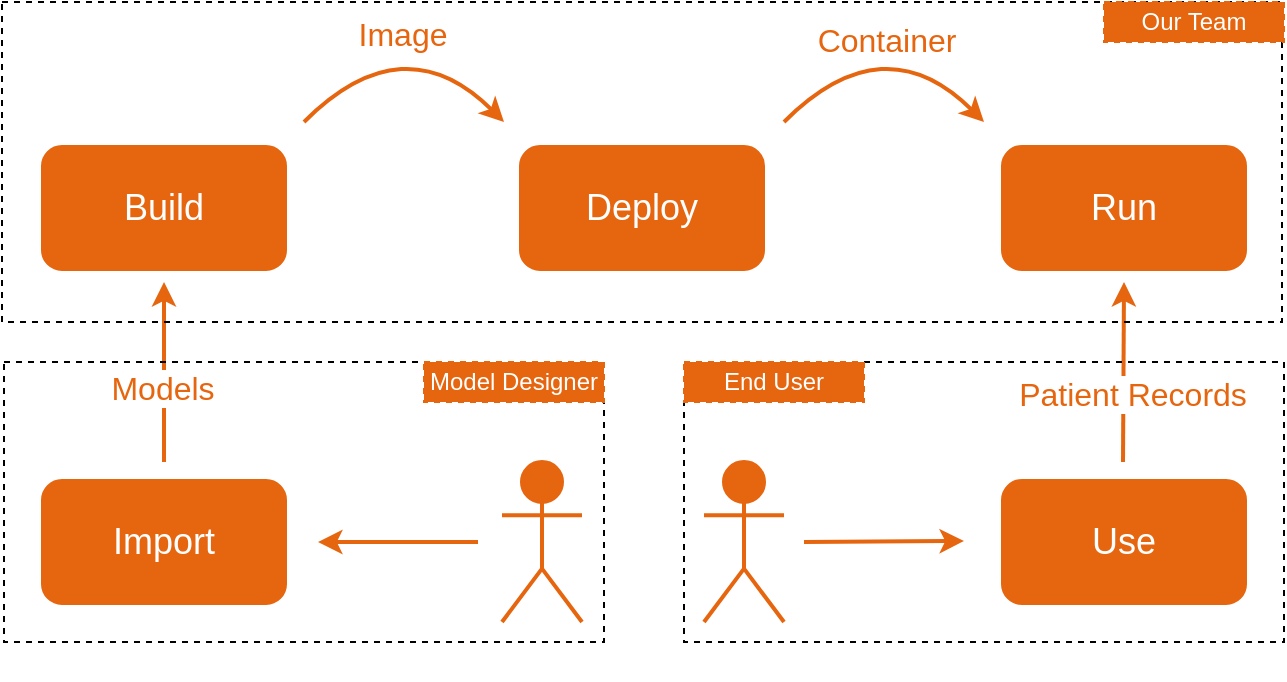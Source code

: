 <mxfile version="17.2.1" type="github">
  <diagram id="mJyL_BlL9cWq7qoCwr34" name="Page-1">
    <mxGraphModel dx="880" dy="560" grid="0" gridSize="10" guides="1" tooltips="1" connect="1" arrows="1" fold="1" page="1" pageScale="1" pageWidth="827" pageHeight="1169" background="none" math="0" shadow="0">
      <root>
        <mxCell id="0" />
        <mxCell id="1" parent="0" />
        <mxCell id="4MG40RaIR5A7FEPSrc4y-7" value="Build" style="rounded=1;whiteSpace=wrap;html=1;sketch=0;fontSize=18;fontColor=#FFFFFF;strokeColor=#E6650F;strokeWidth=3;fillColor=#E6650F;" parent="1" vertex="1">
          <mxGeometry x="80" y="153" width="120" height="60" as="geometry" />
        </mxCell>
        <mxCell id="4MG40RaIR5A7FEPSrc4y-8" value="Deploy" style="rounded=1;whiteSpace=wrap;html=1;sketch=0;fontSize=18;fontColor=#FFFFFF;strokeColor=#E6650F;strokeWidth=3;fillColor=#E6650F;" parent="1" vertex="1">
          <mxGeometry x="319" y="153" width="120" height="60" as="geometry" />
        </mxCell>
        <mxCell id="4MG40RaIR5A7FEPSrc4y-9" value="Run" style="rounded=1;whiteSpace=wrap;html=1;sketch=0;fontSize=18;fontColor=#FFFFFF;strokeColor=#E6650F;strokeWidth=3;fillColor=#E6650F;" parent="1" vertex="1">
          <mxGeometry x="560" y="153" width="120" height="60" as="geometry" />
        </mxCell>
        <mxCell id="4MG40RaIR5A7FEPSrc4y-10" value="Import" style="rounded=1;whiteSpace=wrap;html=1;sketch=0;fontSize=18;fontColor=#FFFFFF;strokeColor=#E6650F;strokeWidth=3;fillColor=#E6650F;" parent="1" vertex="1">
          <mxGeometry x="80" y="320" width="120" height="60" as="geometry" />
        </mxCell>
        <mxCell id="4MG40RaIR5A7FEPSrc4y-12" value="Use" style="rounded=1;whiteSpace=wrap;html=1;sketch=0;fontSize=18;fontColor=#FFFFFF;strokeColor=#E6650F;strokeWidth=3;fillColor=#E6650F;" parent="1" vertex="1">
          <mxGeometry x="560" y="320" width="120" height="60" as="geometry" />
        </mxCell>
        <mxCell id="4MG40RaIR5A7FEPSrc4y-13" value="Actor" style="shape=umlActor;verticalLabelPosition=bottom;verticalAlign=top;html=1;outlineConnect=0;sketch=0;fontSize=18;fontColor=#FFFFFF;strokeColor=#E6650F;strokeWidth=2;fillColor=#E6650F;" parent="1" vertex="1">
          <mxGeometry x="309" y="310" width="40" height="80" as="geometry" />
        </mxCell>
        <mxCell id="4MG40RaIR5A7FEPSrc4y-14" value="Actor" style="shape=umlActor;verticalLabelPosition=bottom;verticalAlign=top;html=1;outlineConnect=0;sketch=0;fontSize=18;fontColor=#FFFFFF;strokeColor=#E6650F;strokeWidth=2;fillColor=#E6650F;" parent="1" vertex="1">
          <mxGeometry x="410" y="310" width="40" height="80" as="geometry" />
        </mxCell>
        <mxCell id="4MG40RaIR5A7FEPSrc4y-25" value="" style="endArrow=classic;html=1;sketch=0;fontSize=18;fontColor=#FFFFFF;strokeColor=#E6650F;strokeWidth=2;curved=1;" parent="1" edge="1">
          <mxGeometry width="50" height="50" relative="1" as="geometry">
            <mxPoint x="210" y="140" as="sourcePoint" />
            <mxPoint x="310" y="140" as="targetPoint" />
            <Array as="points">
              <mxPoint x="260" y="90" />
            </Array>
          </mxGeometry>
        </mxCell>
        <mxCell id="4MG40RaIR5A7FEPSrc4y-33" value="Image" style="edgeLabel;html=1;align=center;verticalAlign=middle;resizable=0;points=[];fontSize=16;fontColor=#E6650F;" parent="4MG40RaIR5A7FEPSrc4y-25" vertex="1" connectable="0">
          <mxGeometry x="-0.23" y="-12" relative="1" as="geometry">
            <mxPoint x="2" y="-14" as="offset" />
          </mxGeometry>
        </mxCell>
        <mxCell id="4MG40RaIR5A7FEPSrc4y-26" value="" style="endArrow=classic;html=1;sketch=0;fontSize=18;fontColor=#FFFFFF;strokeColor=#E6650F;strokeWidth=2;curved=1;" parent="1" edge="1">
          <mxGeometry width="50" height="50" relative="1" as="geometry">
            <mxPoint x="450" y="140" as="sourcePoint" />
            <mxPoint x="550" y="140" as="targetPoint" />
            <Array as="points">
              <mxPoint x="500" y="90" />
            </Array>
          </mxGeometry>
        </mxCell>
        <mxCell id="4MG40RaIR5A7FEPSrc4y-34" value="Container" style="edgeLabel;html=1;align=center;verticalAlign=middle;resizable=0;points=[];fontSize=16;fontColor=#E6650F;" parent="4MG40RaIR5A7FEPSrc4y-26" vertex="1" connectable="0">
          <mxGeometry x="-0.3" y="-17" relative="1" as="geometry">
            <mxPoint x="4" y="-18" as="offset" />
          </mxGeometry>
        </mxCell>
        <mxCell id="4MG40RaIR5A7FEPSrc4y-28" value="" style="endArrow=classic;html=1;sketch=0;fontSize=18;fontColor=#FFFFFF;strokeColor=#E6650F;strokeWidth=2;curved=1;" parent="1" edge="1">
          <mxGeometry width="50" height="50" relative="1" as="geometry">
            <mxPoint x="140" y="310" as="sourcePoint" />
            <mxPoint x="140" y="220" as="targetPoint" />
          </mxGeometry>
        </mxCell>
        <mxCell id="4MG40RaIR5A7FEPSrc4y-32" value="&lt;font style=&quot;font-size: 16px&quot; color=&quot;#e6650f&quot;&gt;Models&lt;/font&gt;" style="edgeLabel;html=1;align=center;verticalAlign=top;resizable=0;points=[];fontSize=16;fontColor=#D56C2D;" parent="4MG40RaIR5A7FEPSrc4y-28" vertex="1" connectable="0">
          <mxGeometry x="0.175" y="1" relative="1" as="geometry">
            <mxPoint as="offset" />
          </mxGeometry>
        </mxCell>
        <mxCell id="4MG40RaIR5A7FEPSrc4y-29" value="" style="endArrow=classic;html=1;sketch=0;fontSize=18;fontColor=#FFFFFF;strokeColor=#E6650F;strokeWidth=2;curved=1;" parent="1" edge="1">
          <mxGeometry width="50" height="50" relative="1" as="geometry">
            <mxPoint x="619.5" y="310" as="sourcePoint" />
            <mxPoint x="620" y="220" as="targetPoint" />
          </mxGeometry>
        </mxCell>
        <mxCell id="4MG40RaIR5A7FEPSrc4y-35" value="Patient Records" style="edgeLabel;html=1;align=center;verticalAlign=top;resizable=0;points=[];fontSize=16;fontColor=#E6650F;" parent="4MG40RaIR5A7FEPSrc4y-29" vertex="1" connectable="0">
          <mxGeometry x="0.125" y="-3" relative="1" as="geometry">
            <mxPoint x="1" as="offset" />
          </mxGeometry>
        </mxCell>
        <mxCell id="4MG40RaIR5A7FEPSrc4y-30" value="" style="endArrow=classic;html=1;sketch=0;fontSize=18;fontColor=#FFFFFF;strokeColor=#E6650F;strokeWidth=2;curved=1;" parent="1" edge="1">
          <mxGeometry width="50" height="50" relative="1" as="geometry">
            <mxPoint x="297" y="350" as="sourcePoint" />
            <mxPoint x="217" y="350" as="targetPoint" />
          </mxGeometry>
        </mxCell>
        <mxCell id="4MG40RaIR5A7FEPSrc4y-31" value="" style="endArrow=classic;html=1;sketch=0;fontSize=18;fontColor=#FFFFFF;strokeColor=#E6650F;strokeWidth=2;curved=1;" parent="1" edge="1">
          <mxGeometry width="50" height="50" relative="1" as="geometry">
            <mxPoint x="460" y="350" as="sourcePoint" />
            <mxPoint x="540" y="349.5" as="targetPoint" />
          </mxGeometry>
        </mxCell>
        <mxCell id="4MG40RaIR5A7FEPSrc4y-36" value="" style="rounded=0;whiteSpace=wrap;html=1;sketch=0;fontSize=18;fontColor=#D56C2D;strokeColor=#000000;strokeWidth=1;fillColor=none;dashed=1;" parent="1" vertex="1">
          <mxGeometry x="60" y="260" width="300" height="140" as="geometry" />
        </mxCell>
        <mxCell id="4MG40RaIR5A7FEPSrc4y-38" value="" style="rounded=0;whiteSpace=wrap;html=1;sketch=0;fontSize=18;fontColor=#D56C2D;strokeColor=#000000;strokeWidth=1;fillColor=none;dashed=1;" parent="1" vertex="1">
          <mxGeometry x="400" y="260" width="300" height="140" as="geometry" />
        </mxCell>
        <mxCell id="4MG40RaIR5A7FEPSrc4y-39" value="" style="rounded=0;whiteSpace=wrap;html=1;sketch=0;fontSize=18;fontColor=#D56C2D;strokeColor=#000000;strokeWidth=1;fillColor=none;dashed=1;" parent="1" vertex="1">
          <mxGeometry x="59" y="80" width="640" height="160" as="geometry" />
        </mxCell>
        <mxCell id="r_ASZNEtOtlEzJ5IYUdd-1" value="Model Designer" style="rounded=0;whiteSpace=wrap;html=1;dashed=1;fillColor=#E6650F;fontColor=#FFFFFF;strokeColor=#E6650F;" parent="1" vertex="1">
          <mxGeometry x="270" y="260" width="90" height="20" as="geometry" />
        </mxCell>
        <mxCell id="r_ASZNEtOtlEzJ5IYUdd-2" value="End User" style="rounded=0;whiteSpace=wrap;html=1;dashed=1;fontColor=#FFFFFF;fillColor=#E6650F;strokeColor=#E6650F;" parent="1" vertex="1">
          <mxGeometry x="400" y="260" width="90" height="20" as="geometry" />
        </mxCell>
        <mxCell id="r_ASZNEtOtlEzJ5IYUdd-3" value="Our Team" style="rounded=0;whiteSpace=wrap;html=1;dashed=1;fillColor=#E6650F;fontColor=#FFFFFF;strokeColor=#E6650F;" parent="1" vertex="1">
          <mxGeometry x="610" y="80" width="90" height="20" as="geometry" />
        </mxCell>
      </root>
    </mxGraphModel>
  </diagram>
</mxfile>
